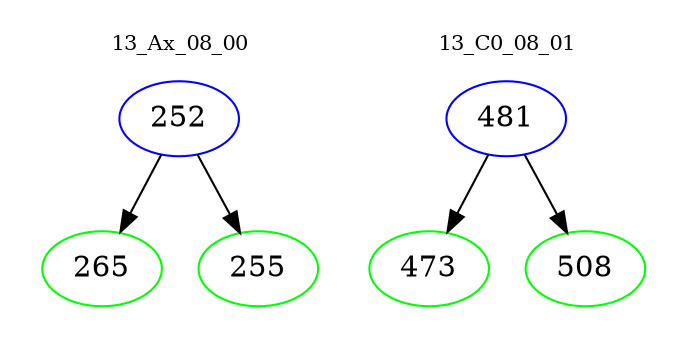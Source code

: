 digraph{
subgraph cluster_0 {
color = white
label = "13_Ax_08_00";
fontsize=10;
T0_252 [label="252", color="blue"]
T0_252 -> T0_265 [color="black"]
T0_265 [label="265", color="green"]
T0_252 -> T0_255 [color="black"]
T0_255 [label="255", color="green"]
}
subgraph cluster_1 {
color = white
label = "13_C0_08_01";
fontsize=10;
T1_481 [label="481", color="blue"]
T1_481 -> T1_473 [color="black"]
T1_473 [label="473", color="green"]
T1_481 -> T1_508 [color="black"]
T1_508 [label="508", color="green"]
}
}
